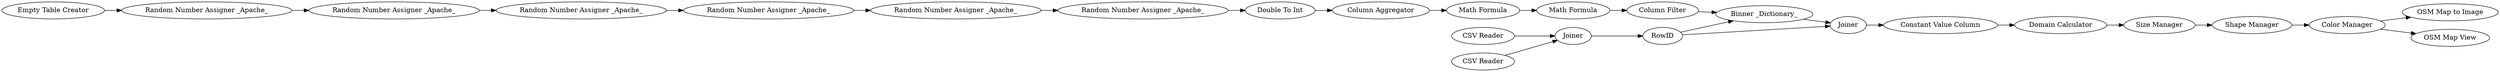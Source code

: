 digraph {
	"8966487741154953495_107" [label=Joiner]
	"-8954291112010289539_94" [label="Random Number Assigner _Apache_"]
	"-8954291112010289539_92" [label="Random Number Assigner _Apache_"]
	"2217573033948605740_103" [label="OSM Map to Image"]
	"8385947451587380055_98" [label="Color Manager"]
	"8966487741154953495_106" [label="CSV Reader"]
	"-8954291112010289539_84" [label="Column Aggregator"]
	"-8954291112010289539_96" [label="Random Number Assigner _Apache_"]
	"-8954291112010289539_86" [label="Column Filter"]
	"8385947451587380055_97" [label="Shape Manager"]
	"-8954291112010289539_76" [label="Empty Table Creator"]
	"-8954291112010289539_97" [label="Double To Int"]
	"-8954291112010289539_83" [label="Math Formula"]
	"2217573033948605740_101" [label="OSM Map View"]
	"-8954291112010289539_95" [label="Random Number Assigner _Apache_"]
	"2217573033948605740_92" [label="Binner _Dictionary_"]
	"-8954291112010289539_91" [label="Random Number Assigner _Apache_"]
	"-8954291112010289539_87" [label="Math Formula"]
	"8385947451587380055_99" [label="Domain Calculator"]
	"8966487741154953495_105" [label="CSV Reader"]
	"-8954291112010289539_93" [label="Random Number Assigner _Apache_"]
	"8966487741154953495_91" [label=RowID]
	"8385947451587380055_96" [label="Size Manager"]
	"8385947451587380055_100" [label="Constant Value Column"]
	"2217573033948605740_104" [label=Joiner]
	"8966487741154953495_91" -> "2217573033948605740_104"
	"-8954291112010289539_92" -> "-8954291112010289539_93"
	"-8954291112010289539_84" -> "-8954291112010289539_83"
	"-8954291112010289539_83" -> "-8954291112010289539_87"
	"-8954291112010289539_86" -> "2217573033948605740_92"
	"8966487741154953495_106" -> "8966487741154953495_107"
	"8966487741154953495_105" -> "8966487741154953495_107"
	"-8954291112010289539_96" -> "-8954291112010289539_97"
	"-8954291112010289539_93" -> "-8954291112010289539_94"
	"2217573033948605740_92" -> "2217573033948605740_104"
	"-8954291112010289539_76" -> "-8954291112010289539_91"
	"8966487741154953495_91" -> "2217573033948605740_92"
	"8385947451587380055_97" -> "8385947451587380055_98"
	"-8954291112010289539_95" -> "-8954291112010289539_96"
	"8385947451587380055_98" -> "2217573033948605740_103"
	"-8954291112010289539_91" -> "-8954291112010289539_92"
	"-8954291112010289539_94" -> "-8954291112010289539_95"
	"-8954291112010289539_97" -> "-8954291112010289539_84"
	"8385947451587380055_96" -> "8385947451587380055_97"
	"8385947451587380055_98" -> "2217573033948605740_101"
	"2217573033948605740_104" -> "8385947451587380055_100"
	"8385947451587380055_100" -> "8385947451587380055_99"
	"8966487741154953495_107" -> "8966487741154953495_91"
	"-8954291112010289539_87" -> "-8954291112010289539_86"
	"8385947451587380055_99" -> "8385947451587380055_96"
	rankdir=LR
}
